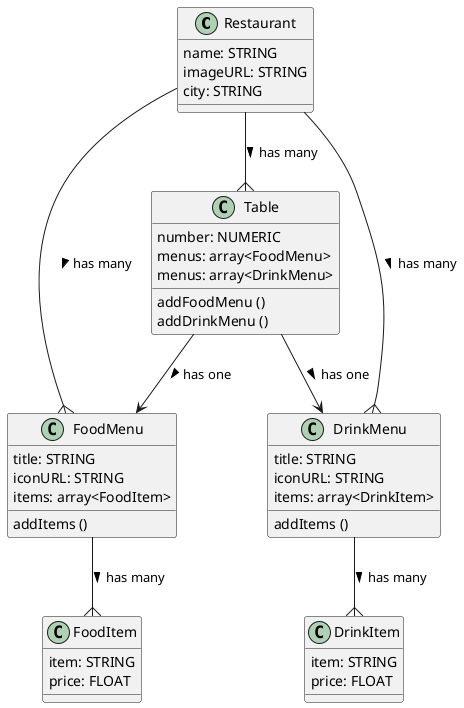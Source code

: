 @startuml

class Restaurant {
    name: STRING
    imageURL: STRING
    city: STRING
}

class Table {
    number: NUMERIC
    menus: array<FoodMenu>
    menus: array<DrinkMenu>
    addFoodMenu ()
    addDrinkMenu ()
}

class FoodMenu {
    title: STRING
    iconURL: STRING
    items: array<FoodItem>
    addItems ()
}

class DrinkMenu {
    title: STRING
    iconURL: STRING
    items: array<DrinkItem>
    addItems ()
}

class FoodItem {
    item: STRING
    price: FLOAT
}

class DrinkItem {
    item: STRING
    price: FLOAT
}

Restaurant--{Table : has many >
Restaurant--{FoodMenu : has many >
Restaurant--{DrinkMenu : has many >
Table-->FoodMenu : has one >
Table-->DrinkMenu : has one >
FoodMenu--{FoodItem : has many >
DrinkMenu--{DrinkItem : has many >

@enduml